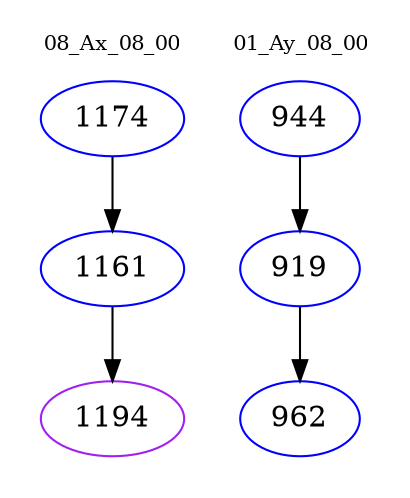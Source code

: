 digraph{
subgraph cluster_0 {
color = white
label = "08_Ax_08_00";
fontsize=10;
T0_1174 [label="1174", color="blue"]
T0_1174 -> T0_1161 [color="black"]
T0_1161 [label="1161", color="blue"]
T0_1161 -> T0_1194 [color="black"]
T0_1194 [label="1194", color="purple"]
}
subgraph cluster_1 {
color = white
label = "01_Ay_08_00";
fontsize=10;
T1_944 [label="944", color="blue"]
T1_944 -> T1_919 [color="black"]
T1_919 [label="919", color="blue"]
T1_919 -> T1_962 [color="black"]
T1_962 [label="962", color="blue"]
}
}
